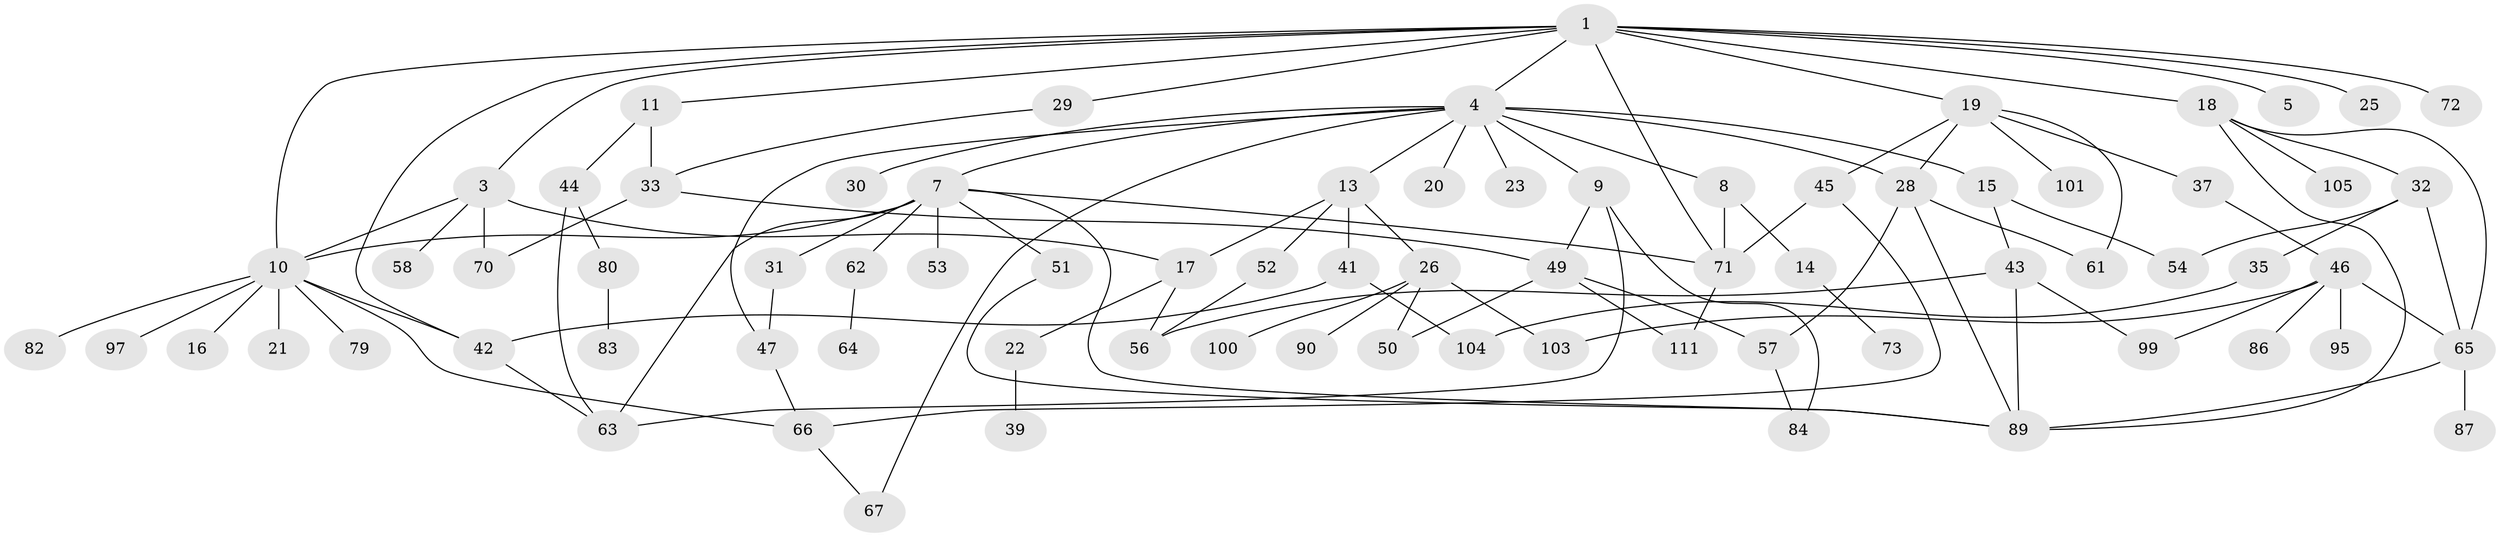 // original degree distribution, {8: 0.018018018018018018, 6: 0.036036036036036036, 4: 0.0990990990990991, 1: 0.3063063063063063, 5: 0.08108108108108109, 3: 0.21621621621621623, 7: 0.009009009009009009, 2: 0.23423423423423423}
// Generated by graph-tools (version 1.1) at 2025/10/02/27/25 16:10:52]
// undirected, 76 vertices, 112 edges
graph export_dot {
graph [start="1"]
  node [color=gray90,style=filled];
  1 [super="+2"];
  3 [super="+60"];
  4 [super="+6"];
  5;
  7 [super="+27"];
  8;
  9;
  10 [super="+12"];
  11;
  13 [super="+38"];
  14 [super="+36"];
  15;
  16;
  17 [super="+24"];
  18 [super="+55"];
  19 [super="+34"];
  20;
  21;
  22 [super="+68"];
  23;
  25 [super="+98"];
  26 [super="+81"];
  28 [super="+74"];
  29 [super="+91"];
  30;
  31;
  32 [super="+110"];
  33 [super="+40"];
  35 [super="+48"];
  37;
  39;
  41;
  42 [super="+88"];
  43 [super="+75"];
  44 [super="+69"];
  45;
  46 [super="+93"];
  47 [super="+94"];
  49 [super="+76"];
  50 [super="+59"];
  51;
  52 [super="+92"];
  53;
  54;
  56;
  57 [super="+106"];
  58 [super="+109"];
  61;
  62;
  63 [super="+77"];
  64;
  65 [super="+85"];
  66 [super="+102"];
  67 [super="+78"];
  70;
  71 [super="+96"];
  72;
  73;
  79;
  80;
  82;
  83;
  84;
  86;
  87;
  89 [super="+107"];
  90;
  95 [super="+108"];
  97;
  99;
  100;
  101;
  103;
  104;
  105;
  111;
  1 -- 3;
  1 -- 11;
  1 -- 18;
  1 -- 19;
  1 -- 25;
  1 -- 72;
  1 -- 4;
  1 -- 5;
  1 -- 29;
  1 -- 10;
  1 -- 42;
  1 -- 71;
  3 -- 58;
  3 -- 70;
  3 -- 10;
  3 -- 17;
  4 -- 9;
  4 -- 15;
  4 -- 20;
  4 -- 67;
  4 -- 7;
  4 -- 8;
  4 -- 13;
  4 -- 30;
  4 -- 23;
  4 -- 28;
  4 -- 47;
  7 -- 10;
  7 -- 62;
  7 -- 51;
  7 -- 53;
  7 -- 89;
  7 -- 63;
  7 -- 31;
  7 -- 71;
  8 -- 14;
  8 -- 71;
  9 -- 49;
  9 -- 63;
  9 -- 84;
  10 -- 16;
  10 -- 21;
  10 -- 79;
  10 -- 97;
  10 -- 82;
  10 -- 42;
  10 -- 66;
  11 -- 44;
  11 -- 33;
  13 -- 17;
  13 -- 26;
  13 -- 41;
  13 -- 52;
  14 -- 73;
  15 -- 43;
  15 -- 54;
  17 -- 22;
  17 -- 56;
  18 -- 32;
  18 -- 65;
  18 -- 89;
  18 -- 105;
  19 -- 37;
  19 -- 45;
  19 -- 61;
  19 -- 101;
  19 -- 28;
  22 -- 39;
  26 -- 100;
  26 -- 103;
  26 -- 50;
  26 -- 90;
  28 -- 57;
  28 -- 61;
  28 -- 89;
  29 -- 33;
  31 -- 47;
  32 -- 35;
  32 -- 65;
  32 -- 54;
  33 -- 70;
  33 -- 49;
  35 -- 104;
  37 -- 46;
  41 -- 104;
  41 -- 42;
  42 -- 63;
  43 -- 99;
  43 -- 56;
  43 -- 89;
  44 -- 80;
  44 -- 63;
  45 -- 66;
  45 -- 71;
  46 -- 86;
  46 -- 95;
  46 -- 103;
  46 -- 65;
  46 -- 99;
  47 -- 66;
  49 -- 50;
  49 -- 57;
  49 -- 111;
  51 -- 89;
  52 -- 56;
  57 -- 84;
  62 -- 64;
  65 -- 89;
  65 -- 87;
  66 -- 67;
  71 -- 111;
  80 -- 83;
}
